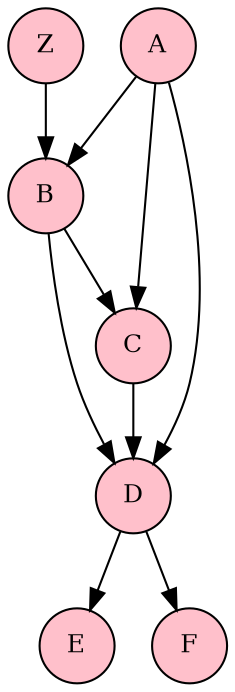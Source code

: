 digraph DAG1 {
  node [shape=circle, style=filled, fillcolor=pink, fontcolor=black, fontsize=12, width=0.5, height=0.5];
  edge [len=2.0];

  // edge [dir=back]

  Z -> B;
  A -> B;
  A -> C;
  A -> D;
  B -> C;
  B -> D;
  C -> D;
  D -> E;
  D -> F;
}
